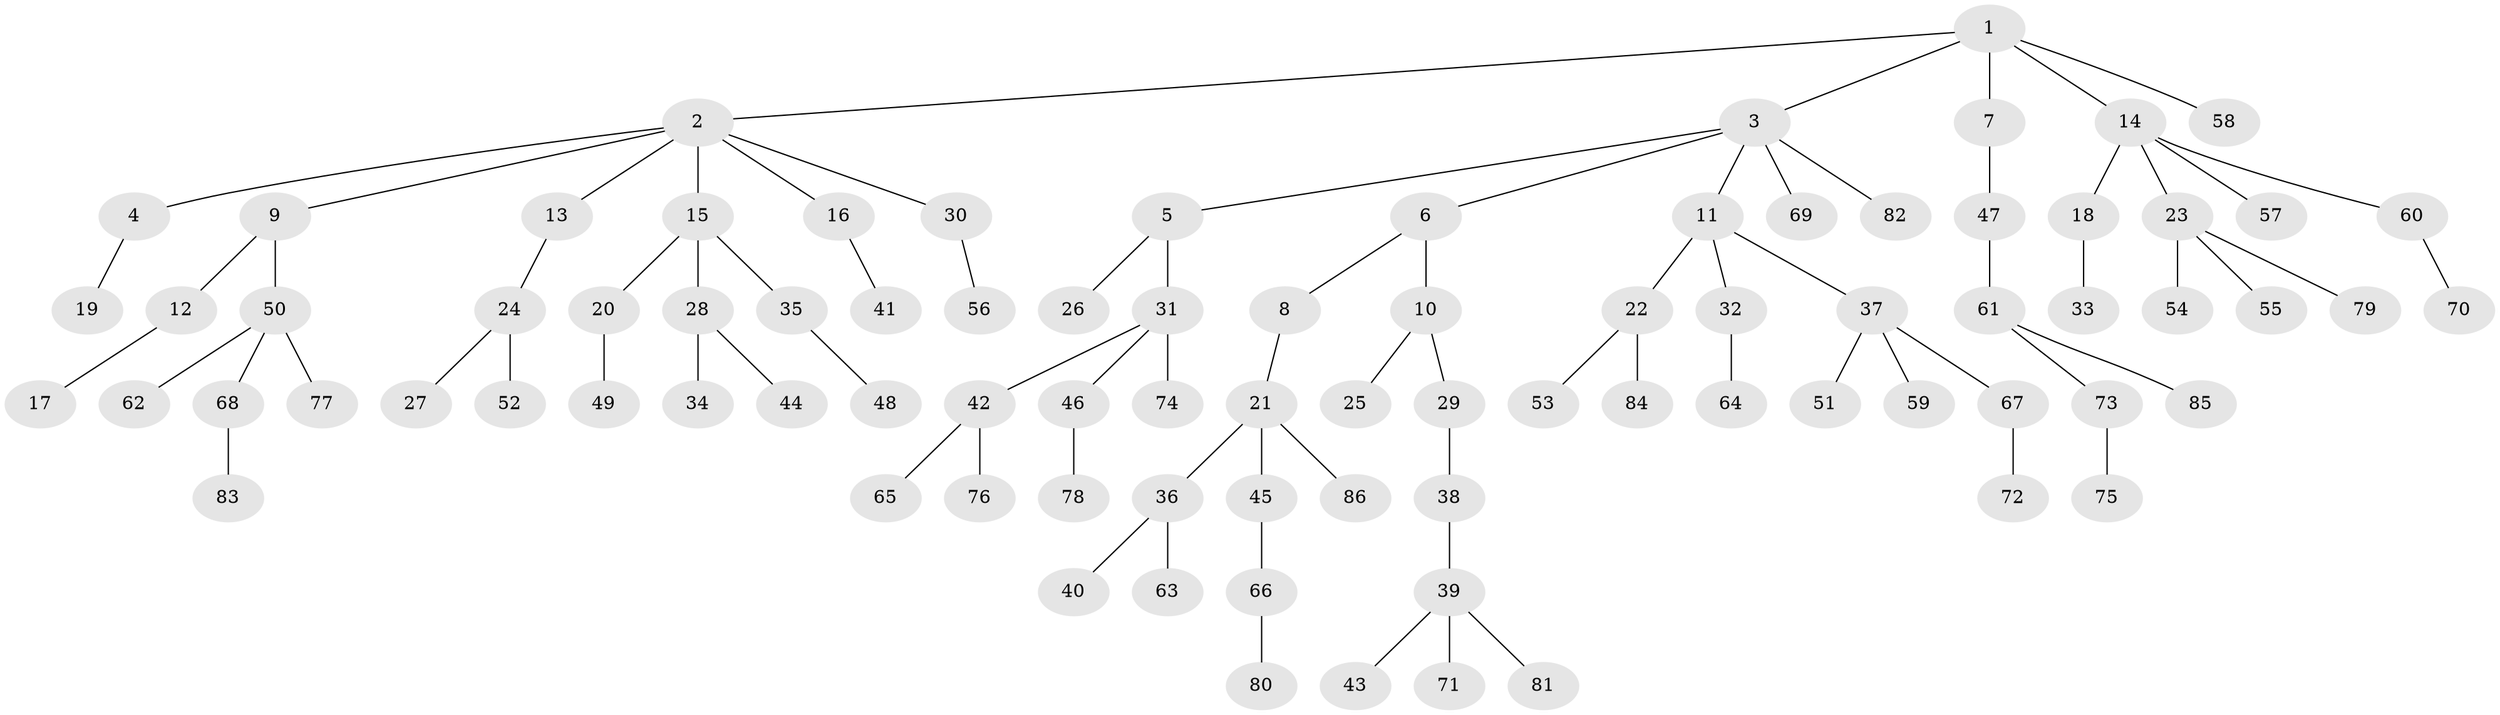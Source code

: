 // Generated by graph-tools (version 1.1) at 2025/11/02/27/25 16:11:27]
// undirected, 86 vertices, 85 edges
graph export_dot {
graph [start="1"]
  node [color=gray90,style=filled];
  1;
  2;
  3;
  4;
  5;
  6;
  7;
  8;
  9;
  10;
  11;
  12;
  13;
  14;
  15;
  16;
  17;
  18;
  19;
  20;
  21;
  22;
  23;
  24;
  25;
  26;
  27;
  28;
  29;
  30;
  31;
  32;
  33;
  34;
  35;
  36;
  37;
  38;
  39;
  40;
  41;
  42;
  43;
  44;
  45;
  46;
  47;
  48;
  49;
  50;
  51;
  52;
  53;
  54;
  55;
  56;
  57;
  58;
  59;
  60;
  61;
  62;
  63;
  64;
  65;
  66;
  67;
  68;
  69;
  70;
  71;
  72;
  73;
  74;
  75;
  76;
  77;
  78;
  79;
  80;
  81;
  82;
  83;
  84;
  85;
  86;
  1 -- 2;
  1 -- 3;
  1 -- 7;
  1 -- 14;
  1 -- 58;
  2 -- 4;
  2 -- 9;
  2 -- 13;
  2 -- 15;
  2 -- 16;
  2 -- 30;
  3 -- 5;
  3 -- 6;
  3 -- 11;
  3 -- 69;
  3 -- 82;
  4 -- 19;
  5 -- 26;
  5 -- 31;
  6 -- 8;
  6 -- 10;
  7 -- 47;
  8 -- 21;
  9 -- 12;
  9 -- 50;
  10 -- 25;
  10 -- 29;
  11 -- 22;
  11 -- 32;
  11 -- 37;
  12 -- 17;
  13 -- 24;
  14 -- 18;
  14 -- 23;
  14 -- 57;
  14 -- 60;
  15 -- 20;
  15 -- 28;
  15 -- 35;
  16 -- 41;
  18 -- 33;
  20 -- 49;
  21 -- 36;
  21 -- 45;
  21 -- 86;
  22 -- 53;
  22 -- 84;
  23 -- 54;
  23 -- 55;
  23 -- 79;
  24 -- 27;
  24 -- 52;
  28 -- 34;
  28 -- 44;
  29 -- 38;
  30 -- 56;
  31 -- 42;
  31 -- 46;
  31 -- 74;
  32 -- 64;
  35 -- 48;
  36 -- 40;
  36 -- 63;
  37 -- 51;
  37 -- 59;
  37 -- 67;
  38 -- 39;
  39 -- 43;
  39 -- 71;
  39 -- 81;
  42 -- 65;
  42 -- 76;
  45 -- 66;
  46 -- 78;
  47 -- 61;
  50 -- 62;
  50 -- 68;
  50 -- 77;
  60 -- 70;
  61 -- 73;
  61 -- 85;
  66 -- 80;
  67 -- 72;
  68 -- 83;
  73 -- 75;
}
